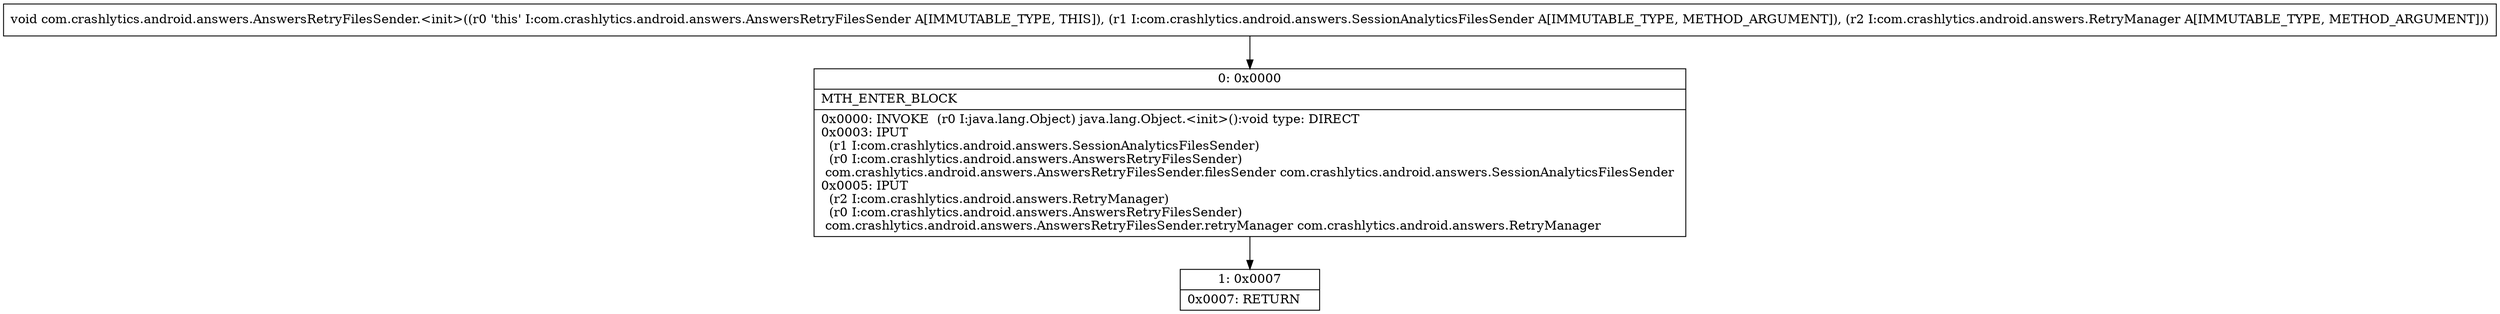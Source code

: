 digraph "CFG forcom.crashlytics.android.answers.AnswersRetryFilesSender.\<init\>(Lcom\/crashlytics\/android\/answers\/SessionAnalyticsFilesSender;Lcom\/crashlytics\/android\/answers\/RetryManager;)V" {
Node_0 [shape=record,label="{0\:\ 0x0000|MTH_ENTER_BLOCK\l|0x0000: INVOKE  (r0 I:java.lang.Object) java.lang.Object.\<init\>():void type: DIRECT \l0x0003: IPUT  \l  (r1 I:com.crashlytics.android.answers.SessionAnalyticsFilesSender)\l  (r0 I:com.crashlytics.android.answers.AnswersRetryFilesSender)\l com.crashlytics.android.answers.AnswersRetryFilesSender.filesSender com.crashlytics.android.answers.SessionAnalyticsFilesSender \l0x0005: IPUT  \l  (r2 I:com.crashlytics.android.answers.RetryManager)\l  (r0 I:com.crashlytics.android.answers.AnswersRetryFilesSender)\l com.crashlytics.android.answers.AnswersRetryFilesSender.retryManager com.crashlytics.android.answers.RetryManager \l}"];
Node_1 [shape=record,label="{1\:\ 0x0007|0x0007: RETURN   \l}"];
MethodNode[shape=record,label="{void com.crashlytics.android.answers.AnswersRetryFilesSender.\<init\>((r0 'this' I:com.crashlytics.android.answers.AnswersRetryFilesSender A[IMMUTABLE_TYPE, THIS]), (r1 I:com.crashlytics.android.answers.SessionAnalyticsFilesSender A[IMMUTABLE_TYPE, METHOD_ARGUMENT]), (r2 I:com.crashlytics.android.answers.RetryManager A[IMMUTABLE_TYPE, METHOD_ARGUMENT])) }"];
MethodNode -> Node_0;
Node_0 -> Node_1;
}

